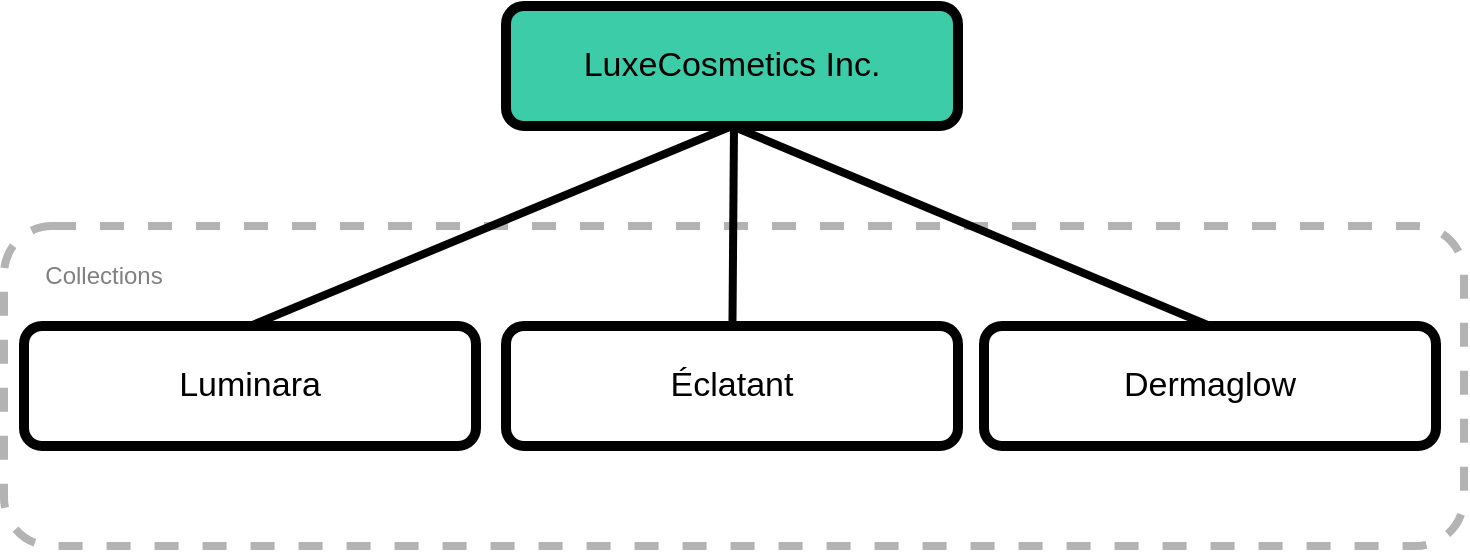 <mxfile version="23.1.2" type="github">
  <diagram name="Page-1" id="66oJAuS9Msnd-EOgXBvs">
    <mxGraphModel dx="954" dy="640" grid="1" gridSize="10" guides="1" tooltips="1" connect="1" arrows="1" fold="1" page="1" pageScale="1" pageWidth="827" pageHeight="1169" math="0" shadow="0">
      <root>
        <mxCell id="0" />
        <mxCell id="1" parent="0" />
        <mxCell id="gqluktCLmy3stau5jVGF-11" value="" style="rounded=1;whiteSpace=wrap;html=1;fillColor=none;strokeWidth=4;dashed=1;strokeColor=#B3B3B3;" vertex="1" parent="1">
          <mxGeometry x="50" y="240" width="730" height="160" as="geometry" />
        </mxCell>
        <mxCell id="gqluktCLmy3stau5jVGF-2" value="&lt;font style=&quot;font-size: 17px;&quot;&gt;LuxeCosmetics Inc.&lt;/font&gt;" style="rounded=1;whiteSpace=wrap;html=1;fillColor=#3DCCA8;strokeColor=#000000;strokeWidth=5;" vertex="1" parent="1">
          <mxGeometry x="301" y="130" width="226" height="60" as="geometry" />
        </mxCell>
        <mxCell id="gqluktCLmy3stau5jVGF-3" value="&lt;font style=&quot;font-size: 17px;&quot;&gt;Luminara&lt;/font&gt;" style="rounded=1;whiteSpace=wrap;html=1;fillColor=#FFFFFF;strokeColor=#000000;strokeWidth=5;" vertex="1" parent="1">
          <mxGeometry x="60" y="290" width="226" height="60" as="geometry" />
        </mxCell>
        <mxCell id="gqluktCLmy3stau5jVGF-5" value="" style="endArrow=none;html=1;rounded=0;entryX=0.5;entryY=1;entryDx=0;entryDy=0;exitX=0.5;exitY=0;exitDx=0;exitDy=0;strokeWidth=4;" edge="1" parent="1" source="gqluktCLmy3stau5jVGF-3" target="gqluktCLmy3stau5jVGF-2">
          <mxGeometry width="50" height="50" relative="1" as="geometry">
            <mxPoint x="251" y="290" as="sourcePoint" />
            <mxPoint x="301" y="240" as="targetPoint" />
          </mxGeometry>
        </mxCell>
        <mxCell id="gqluktCLmy3stau5jVGF-6" value="&lt;font style=&quot;font-size: 17px;&quot;&gt;Éclatant&lt;/font&gt;" style="rounded=1;whiteSpace=wrap;html=1;fillColor=#FFFFFF;strokeColor=#000000;strokeWidth=5;" vertex="1" parent="1">
          <mxGeometry x="301" y="290" width="226" height="60" as="geometry" />
        </mxCell>
        <mxCell id="gqluktCLmy3stau5jVGF-7" value="&lt;font style=&quot;font-size: 17px;&quot;&gt;Dermaglow&lt;/font&gt;" style="rounded=1;whiteSpace=wrap;html=1;fillColor=#FFFFFF;strokeColor=#000000;strokeWidth=5;" vertex="1" parent="1">
          <mxGeometry x="540" y="290" width="226" height="60" as="geometry" />
        </mxCell>
        <mxCell id="gqluktCLmy3stau5jVGF-8" value="" style="endArrow=none;html=1;rounded=0;entryX=0.25;entryY=1;entryDx=0;entryDy=0;strokeWidth=4;" edge="1" parent="1" source="gqluktCLmy3stau5jVGF-6">
          <mxGeometry width="50" height="50" relative="1" as="geometry">
            <mxPoint x="230" y="290" as="sourcePoint" />
            <mxPoint x="415" y="190" as="targetPoint" />
          </mxGeometry>
        </mxCell>
        <mxCell id="gqluktCLmy3stau5jVGF-9" value="" style="endArrow=none;html=1;rounded=0;entryX=0.25;entryY=1;entryDx=0;entryDy=0;exitX=0.5;exitY=0;exitDx=0;exitDy=0;strokeWidth=4;" edge="1" parent="1" source="gqluktCLmy3stau5jVGF-7">
          <mxGeometry width="50" height="50" relative="1" as="geometry">
            <mxPoint x="229" y="290" as="sourcePoint" />
            <mxPoint x="414" y="190" as="targetPoint" />
          </mxGeometry>
        </mxCell>
        <mxCell id="gqluktCLmy3stau5jVGF-12" value="&lt;font color=&quot;#808080&quot;&gt;Collections&lt;/font&gt;" style="text;html=1;strokeColor=none;fillColor=none;align=center;verticalAlign=middle;whiteSpace=wrap;rounded=0;" vertex="1" parent="1">
          <mxGeometry x="70" y="250" width="60" height="30" as="geometry" />
        </mxCell>
      </root>
    </mxGraphModel>
  </diagram>
</mxfile>
